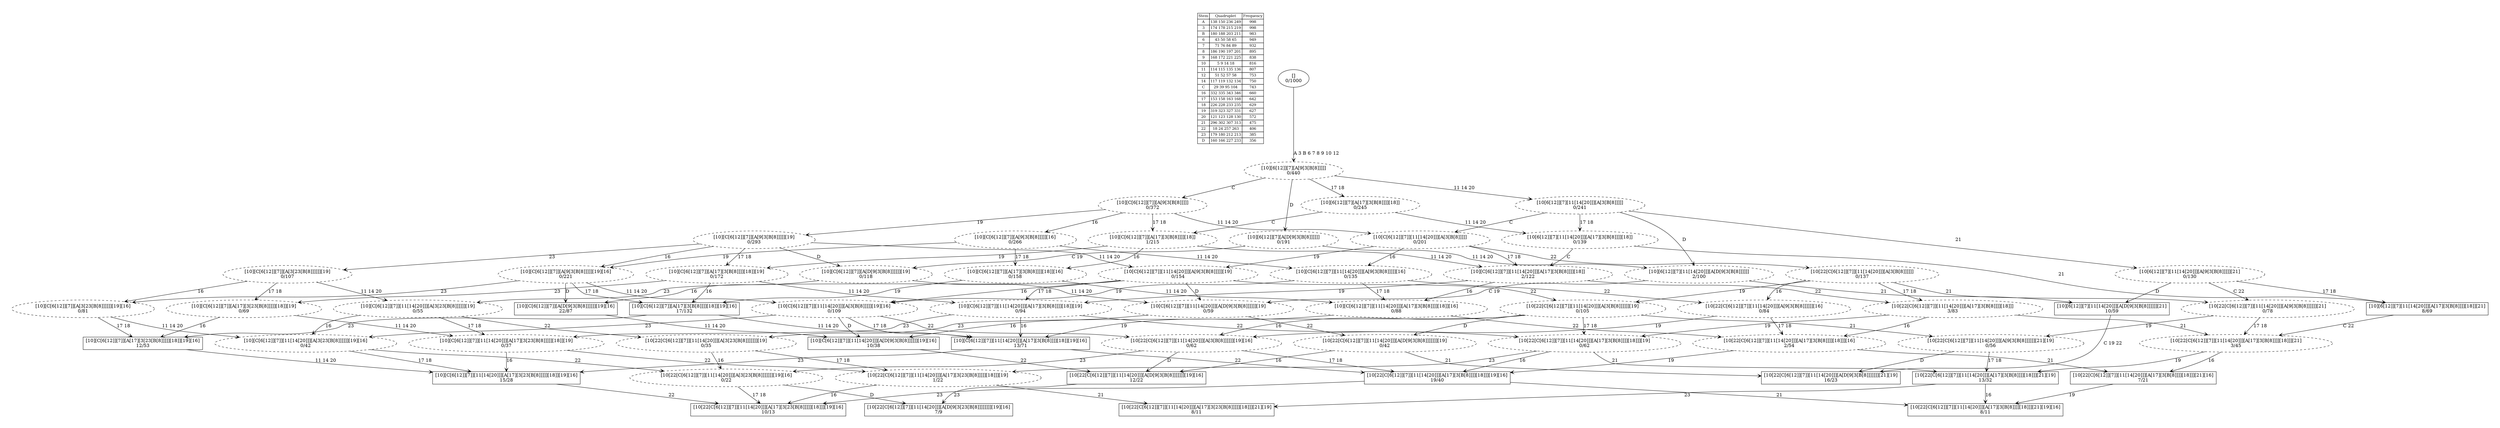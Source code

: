 digraph G {
	pad = 0.5;
	nodesep = 0.5;
"legend" [label = < <table border="0" cellborder="1" cellspacing="0"><tr><td>Stem</td><td>Quadruplet</td><td>Frequency</td></tr>
<tr><td>A</td><td>138 150 236 249</td><td>998</td></tr>
<tr><td>3</td><td>174 178 215 219</td><td>998</td></tr>
<tr><td>B</td><td>180 188 203 211</td><td>983</td></tr>
<tr><td>6</td><td>43 50 58 65</td><td>949</td></tr>
<tr><td>7</td><td>71 76 84 89</td><td>932</td></tr>
<tr><td>8</td><td>186 190 197 201</td><td>895</td></tr>
<tr><td>9</td><td>168 172 221 225</td><td>838</td></tr>
<tr><td>10</td><td>5 9 14 18</td><td>816</td></tr>
<tr><td>11</td><td>114 115 135 136</td><td>807</td></tr>
<tr><td>12</td><td>51 52 57 58</td><td>753</td></tr>
<tr><td>14</td><td>117 119 132 134</td><td>750</td></tr>
<tr><td>C</td><td>29 39 95 104</td><td>743</td></tr>
<tr><td>16</td><td>332 335 343 346</td><td>660</td></tr>
<tr><td>17</td><td>153 158 163 168</td><td>642</td></tr>
<tr><td>18</td><td>226 228 233 235</td><td>629</td></tr>
<tr><td>19</td><td>319 323 327 331</td><td>627</td></tr>
<tr><td>20</td><td>121 123 128 130</td><td>572</td></tr>
<tr><td>21</td><td>296 302 307 313</td><td>475</td></tr>
<tr><td>22</td><td>18 24 257 263</td><td>406</td></tr>
<tr><td>23</td><td>179 180 212 213</td><td>385</td></tr>
<tr><td>D</td><td>160 166 227 233</td><td>356</td></tr>
</table>>, shape = plaintext, fontsize=11];
"A 3 B 6 7 8 9 10 12 C 16 19 D " [shape = box];
"A 3 B 6 7 8 9 10 11 12 14 C 16 17 18 19 20 22 " [shape = box];
"A 3 B 6 7 8 9 10 12 C 16 17 18 19 " [shape = box];
"A 3 B 6 7 8 9 10 11 12 14 C 19 20 21 22 D " [shape = box];
"A 3 B 6 7 8 9 10 11 12 14 C 16 17 18 19 20 23 " [shape = box];
"A 3 B 6 7 8 9 10 11 12 14 C 16 17 18 19 20 " [shape = box];
"A 3 B 6 7 8 9 10 11 12 14 C 17 18 19 20 21 22 " [shape = box];
"A 3 B 6 7 8 9 10 12 C 16 17 18 19 23 " [shape = box];
"A 3 B 6 7 8 9 10 11 12 14 C 16 19 20 22 D " [shape = box];
"A 3 B 6 7 8 9 10 11 12 14 C 16 17 18 19 20 22 23 " [shape = box];
"A 3 B 6 7 8 9 10 11 12 14 C 16 19 20 D " [shape = box];
"A 3 B 6 7 8 9 10 11 12 14 20 21 D " [shape = box];
"A 3 B 6 7 8 9 10 11 12 14 C 16 17 18 19 20 21 22 " [shape = box];
"A 3 B 6 7 8 9 10 11 12 14 17 18 20 21 " [shape = box];
"A 3 B 6 7 8 9 10 11 12 14 C 17 18 19 20 21 22 23 " [shape = box];
"A 3 B 6 7 8 9 10 11 12 14 C 16 19 20 22 23 D " [shape = box];
"A 3 B 6 7 8 9 10 11 12 14 C 16 17 18 20 21 22 " [shape = box];
"A 3 B 6 7 8 9 10 12 C 16 19 " [style = dashed];
"A 3 B 6 7 8 9 10 12 C 19 D " [style = dashed];
"A 3 B 6 7 8 9 10 12 C 19 " [style = dashed];
"A 3 B 6 7 8 9 10 12 D " [style = dashed];
"A 3 B 6 7 8 9 10 12 " [style = dashed];
"A 3 B 6 7 8 9 10 12 C 16 " [style = dashed];
"A 3 B 6 7 8 9 10 11 12 14 C 19 20 22 " [style = dashed];
"A 3 B 6 7 8 9 10 11 12 14 C 17 18 19 20 22 " [style = dashed];
"A 3 B 6 7 8 9 10 11 12 14 C 16 19 20 22 " [style = dashed];
"A 3 B 6 7 8 9 10 11 12 14 C 16 19 20 " [style = dashed];
"A 3 B 6 7 8 9 10 11 12 14 20 " [style = dashed];
"A 3 B 6 7 8 9 10 11 12 14 17 18 20 " [style = dashed];
"A 3 B 6 7 8 9 10 11 12 14 C 16 17 18 20 22 " [style = dashed];
"A 3 B 6 7 8 9 10 12 C 17 18 19 " [style = dashed];
"A 3 B 6 7 8 9 10 12 17 18 " [style = dashed];
"A 3 B 6 7 8 9 10 12 C 16 17 18 " [style = dashed];
"A 3 B 6 7 8 9 10 11 12 14 C 19 20 " [style = dashed];
"A 3 B 6 7 8 9 10 11 12 14 C 19 20 21 22 " [style = dashed];
"A 3 B 6 7 8 9 10 11 12 14 C 19 20 22 D " [style = dashed];
"A 3 B 6 7 8 9 10 11 12 14 C 19 20 D " [style = dashed];
"A 3 B 6 7 8 9 10 11 12 14 20 21 " [style = dashed];
"A 3 B 6 7 8 9 10 11 12 14 C 20 21 22 " [style = dashed];
"A 3 B 6 7 8 9 10 11 12 14 C 17 18 19 20 " [style = dashed];
"A 3 B 6 7 8 9 10 11 12 14 C 17 18 19 20 23 " [style = dashed];
"A 3 B 6 7 8 9 10 11 12 14 C 16 19 20 23 " [style = dashed];
"A 3 B 6 7 8 9 10 11 12 14 C 16 17 18 20 " [style = dashed];
"A 3 B 6 7 8 9 10 11 12 14 C 17 18 20 21 22 " [style = dashed];
"A 3 B 6 7 8 9 10 12 C 17 18 19 23 " [style = dashed];
"A 3 B 6 7 8 9 10 12 C 16 19 23 " [style = dashed];
"A 3 B 6 7 8 9 10 11 12 14 20 D " [style = dashed];
"A 3 B 6 7 8 9 10 11 12 14 C 16 20 22 " [style = dashed];
"A 3 B 6 7 8 9 10 11 12 14 C 17 18 19 20 22 23 " [style = dashed];
"A 3 B 6 7 8 9 10 11 12 14 C 16 19 20 22 23 " [style = dashed];
"A 3 B 6 7 8 9 10 11 12 14 C 16 20 " [style = dashed];
"A 3 B 6 7 8 9 10 11 12 14 C 19 20 22 23 " [style = dashed];
"A 3 B 6 7 8 9 10 12 C " [style = dashed];
"A 3 B 6 7 8 9 10 11 12 14 C 20 22 " [style = dashed];
"A 3 B 6 7 8 9 10 11 12 14 C 20 " [style = dashed];
"A 3 B 6 7 8 9 10 11 12 14 C 17 18 20 22 " [style = dashed];
"A 3 B 6 7 8 9 10 12 C 17 18 " [style = dashed];
"A 3 B 6 7 8 9 10 11 12 14 C 17 18 20 " [style = dashed];
"A 3 B 6 7 8 9 10 11 12 14 C 19 20 23 " [style = dashed];
"A 3 B 6 7 8 9 10 12 C 19 23 " [style = dashed];
"A 3 B 6 7 8 9 10 12 C 16 19 D " [label = "[10][C[6[12]][7]][A[D[9[3[B[8]]]]]][19][16]\n22/87"];
"A 3 B 6 7 8 9 10 11 12 14 C 16 17 18 19 20 22 " [label = "[10[22[C[6[12]][7]][11[14[20]]][A[17][3[B[8]]]][18]]][19][16]\n19/40"];
"A 3 B 6 7 8 9 10 12 C 16 17 18 19 " [label = "[10][C[6[12]][7]][A[17][3[B[8]]]][18]][19][16]\n17/132"];
"A 3 B 6 7 8 9 10 11 12 14 C 19 20 21 22 D " [label = "[10[22[C[6[12]][7]][11[14[20]]][A[D[9[3[B[8]]]]]]][21][19]\n16/23"];
"A 3 B 6 7 8 9 10 11 12 14 C 16 17 18 19 20 23 " [label = "[10][C[6[12]][7]][11[14[20]]][A[17][3[23[B[8]]]]][18]][19][16]\n15/28"];
"A 3 B 6 7 8 9 10 11 12 14 C 16 17 18 19 20 " [label = "[10][C[6[12]][7]][11[14[20]]][A[17][3[B[8]]]][18]][19][16]\n13/71"];
"A 3 B 6 7 8 9 10 11 12 14 C 17 18 19 20 21 22 " [label = "[10[22[C[6[12]][7]][11[14[20]]][A[17][3[B[8]]]][18]]][21][19]\n13/32"];
"A 3 B 6 7 8 9 10 12 C 16 17 18 19 23 " [label = "[10][C[6[12]][7]][A[17][3[23[B[8]]]]][18]][19][16]\n12/53"];
"A 3 B 6 7 8 9 10 11 12 14 C 16 19 20 22 D " [label = "[10[22[C[6[12]][7]][11[14[20]]][A[D[9[3[B[8]]]]]]][19][16]\n12/22"];
"A 3 B 6 7 8 9 10 11 12 14 C 16 17 18 19 20 22 23 " [label = "[10[22[C[6[12]][7]][11[14[20]]][A[17][3[23[B[8]]]]][18]]][19][16]\n10/13"];
"A 3 B 6 7 8 9 10 11 12 14 C 16 19 20 D " [label = "[10][C[6[12]][7]][11[14[20]]][A[D[9[3[B[8]]]]]][19][16]\n10/38"];
"A 3 B 6 7 8 9 10 11 12 14 20 21 D " [label = "[10][6[12]][7][11[14[20]]][A[D[9[3[B[8]]]]]][21]\n10/59"];
"A 3 B 6 7 8 9 10 11 12 14 C 16 17 18 19 20 21 22 " [label = "[10[22[C[6[12]][7]][11[14[20]]][A[17][3[B[8]]]][18]]][21][19][16]\n8/11"];
"A 3 B 6 7 8 9 10 11 12 14 17 18 20 21 " [label = "[10][6[12]][7][11[14[20]]][A[17][3[B[8]]]][18]][21]\n8/69"];
"A 3 B 6 7 8 9 10 11 12 14 C 17 18 19 20 21 22 23 " [label = "[10[22[C[6[12]][7]][11[14[20]]][A[17][3[23[B[8]]]]][18]]][21][19]\n8/11"];
"A 3 B 6 7 8 9 10 11 12 14 C 16 19 20 22 23 D " [label = "[10[22[C[6[12]][7]][11[14[20]]][A[D[9[3[23[B[8]]]]]]]][19][16]\n7/9"];
"A 3 B 6 7 8 9 10 11 12 14 C 16 17 18 20 21 22 " [label = "[10[22[C[6[12]][7]][11[14[20]]][A[17][3[B[8]]]][18]]][21][16]\n7/21"];
"A 3 B 6 7 8 9 10 12 C 16 19 " [label = "[10][C[6[12]][7]][A[9[3[B[8]]]]][19][16]\n0/221"];
"A 3 B 6 7 8 9 10 12 C 19 D " [label = "[10][C[6[12]][7]][A[D[9[3[B[8]]]]]][19]\n0/118"];
"A 3 B 6 7 8 9 10 12 C 19 " [label = "[10][C[6[12]][7]][A[9[3[B[8]]]]][19]\n0/293"];
"A 3 B 6 7 8 9 10 12 D " [label = "[10][6[12]][7][A[D[9[3[B[8]]]]]]\n0/191"];
"A 3 B 6 7 8 9 10 12 " [label = "[10][6[12]][7][A[9[3[B[8]]]]]\n0/440"];
"A 3 B 6 7 8 9 10 12 C 16 " [label = "[10][C[6[12]][7]][A[9[3[B[8]]]]][16]\n0/266"];
"A 3 B 6 7 8 9 10 11 12 14 C 19 20 22 " [label = "[10[22[C[6[12]][7]][11[14[20]]][A[3[B[8]]]]]][19]\n0/105"];
"A 3 B 6 7 8 9 10 11 12 14 C 17 18 19 20 22 " [label = "[10[22[C[6[12]][7]][11[14[20]]][A[17][3[B[8]]]][18]]][19]\n0/62"];
"A 3 B 6 7 8 9 10 11 12 14 C 16 19 20 22 " [label = "[10[22[C[6[12]][7]][11[14[20]]][A[3[B[8]]]]]][19][16]\n0/62"];
"A 3 B 6 7 8 9 10 11 12 14 C 16 19 20 " [label = "[10[C[6[12]][7]][11[14[20]]][A[3[B[8]]]]][19][16]\n0/109"];
"A 3 B 6 7 8 9 10 11 12 14 20 " [label = "[10[6[12]][7][11[14[20]]][A[3[B[8]]]]]\n0/241"];
"A 3 B 6 7 8 9 10 11 12 14 17 18 20 " [label = "[10[6[12]][7][11[14[20]]][A[17][3[B[8]]]][18]]\n0/139"];
"A 3 B 6 7 8 9 10 11 12 14 C 16 17 18 20 22 " [label = "[10[22[C[6[12]][7]][11[14[20]]][A[17][3[B[8]]]][18]]][16]\n2/54"];
"A 3 B 6 7 8 9 10 12 C 17 18 19 " [label = "[10][C[6[12]][7]][A[17][3[B[8]]]][18]][19]\n0/172"];
"A 3 B 6 7 8 9 10 12 17 18 " [label = "[10][6[12]][7][A[17][3[B[8]]]][18]]\n0/245"];
"A 3 B 6 7 8 9 10 12 C 16 17 18 " [label = "[10][C[6[12]][7]][A[17][3[B[8]]]][18]][16]\n0/158"];
"A 3 B 6 7 8 9 10 11 12 14 C 19 20 " [label = "[10[C[6[12]][7]][11[14[20]]][A[9[3[B[8]]]]][19]\n0/154"];
"A 3 B 6 7 8 9 10 11 12 14 C 19 20 21 22 " [label = "[10[22[C[6[12]][7]][11[14[20]]][A[9[3[B[8]]]]]][21][19]\n0/56"];
"A 3 B 6 7 8 9 10 11 12 14 C 19 20 22 D " [label = "[10[22[C[6[12]][7]][11[14[20]]][A[D[9[3[B[8]]]]]]][19]\n0/42"];
"A 3 B 6 7 8 9 10 11 12 14 C 19 20 D " [label = "[10[C[6[12]][7]][11[14[20]]][A[D[9[3[B[8]]]]]][19]\n0/59"];
"A 3 B 6 7 8 9 10 11 12 14 20 21 " [label = "[10[6[12]][7][11[14[20]]][A[9[3[B[8]]]]][21]\n0/130"];
"A 3 B 6 7 8 9 10 11 12 14 C 20 21 22 " [label = "[10[22[C[6[12]][7]][11[14[20]]][A[9[3[B[8]]]]]][21]\n0/78"];
"A 3 B 6 7 8 9 10 11 12 14 C 17 18 19 20 " [label = "[10][C[6[12]][7]][11[14[20]]][A[17][3[B[8]]]][18]][19]\n0/94"];
"A 3 B 6 7 8 9 10 11 12 14 C 17 18 19 20 23 " [label = "[10][C[6[12]][7]][11[14[20]]][A[17][3[23[B[8]]]]][18]][19]\n0/37"];
"A 3 B 6 7 8 9 10 11 12 14 C 16 19 20 23 " [label = "[10][C[6[12]][7]][11[14[20]]][A[3[23[B[8]]]]]][19][16]\n0/42"];
"A 3 B 6 7 8 9 10 11 12 14 C 16 17 18 20 " [label = "[10][C[6[12]][7]][11[14[20]]][A[17][3[B[8]]]][18]][16]\n0/88"];
"A 3 B 6 7 8 9 10 11 12 14 C 17 18 20 21 22 " [label = "[10[22[C[6[12]][7]][11[14[20]]][A[17][3[B[8]]]][18]]][21]\n3/45"];
"A 3 B 6 7 8 9 10 12 C 17 18 19 23 " [label = "[10][C[6[12]][7]][A[17][3[23[B[8]]]]][18]][19]\n0/69"];
"A 3 B 6 7 8 9 10 12 C 16 19 23 " [label = "[10][C[6[12]][7]][A[3[23[B[8]]]]]][19][16]\n0/81"];
"A 3 B 6 7 8 9 10 11 12 14 20 D " [label = "[10][6[12]][7][11[14[20]]][A[D[9[3[B[8]]]]]]\n2/100"];
"A 3 B 6 7 8 9 10 11 12 14 C 16 20 22 " [label = "[10[22[C[6[12]][7]][11[14[20]]][A[9[3[B[8]]]]]][16]\n0/84"];
"A 3 B 6 7 8 9 10 11 12 14 C 17 18 19 20 22 23 " [label = "[10[22[C[6[12]][7]][11[14[20]]][A[17][3[23[B[8]]]]][18]]][19]\n1/22"];
"A 3 B 6 7 8 9 10 11 12 14 C 16 19 20 22 23 " [label = "[10[22[C[6[12]][7]][11[14[20]]][A[3[23[B[8]]]]]]][19][16]\n0/22"];
"A 3 B 6 7 8 9 10 11 12 14 C 16 20 " [label = "[10][C[6[12]][7]][11[14[20]]][A[9[3[B[8]]]]][16]\n0/135"];
"A 3 B 6 7 8 9 10 11 12 14 C 19 20 22 23 " [label = "[10[22[C[6[12]][7]][11[14[20]]][A[3[23[B[8]]]]]]][19]\n0/35"];
"A 3 B 6 7 8 9 10 12 C " [label = "[10][C[6[12]][7]][A[9[3[B[8]]]]]\n0/372"];
"A 3 B 6 7 8 9 10 11 12 14 C 20 22 " [label = "[10[22[C[6[12]][7]][11[14[20]]][A[3[B[8]]]]]]\n0/137"];
"A 3 B 6 7 8 9 10 11 12 14 C 20 " [label = "[10[C[6[12]][7]][11[14[20]]][A[3[B[8]]]]]\n0/201"];
"A 3 B 6 7 8 9 10 11 12 14 C 17 18 20 22 " [label = "[10[22[C[6[12]][7]][11[14[20]]][A[17][3[B[8]]]][18]]]\n3/83"];
"A 3 B 6 7 8 9 10 12 C 17 18 " [label = "[10][C[6[12]][7]][A[17][3[B[8]]]][18]]\n1/215"];
"A 3 B 6 7 8 9 10 11 12 14 C 17 18 20 " [label = "[10][C[6[12]][7]][11[14[20]]][A[17][3[B[8]]]][18]]\n2/122"];
"A 3 B 6 7 8 9 10 11 12 14 C 19 20 23 " [label = "[10][C[6[12]][7]][11[14[20]]][A[3[23[B[8]]]]]][19]\n0/55"];
"A 3 B 6 7 8 9 10 12 C 19 23 " [label = "[10][C[6[12]][7]][A[3[23[B[8]]]]]][19]\n0/107"];
"" [label = "[]\n0/1000"];
"A 3 B 6 7 8 9 10 12 C 16 19 D " -> "A 3 B 6 7 8 9 10 11 12 14 C 16 19 20 D " [label = "11 14 20 ", arrowhead = vee];
"A 3 B 6 7 8 9 10 11 12 14 C 16 17 18 19 20 22 " -> "A 3 B 6 7 8 9 10 11 12 14 C 16 17 18 19 20 22 23 " [label = "23 ", arrowhead = vee];
"A 3 B 6 7 8 9 10 11 12 14 C 16 17 18 19 20 22 " -> "A 3 B 6 7 8 9 10 11 12 14 C 16 17 18 19 20 21 22 " [label = "21 ", arrowhead = vee];
"A 3 B 6 7 8 9 10 12 C 16 17 18 19 " -> "A 3 B 6 7 8 9 10 11 12 14 C 16 17 18 19 20 " [label = "11 14 20 ", arrowhead = vee];
"A 3 B 6 7 8 9 10 12 C 16 17 18 19 " -> "A 3 B 6 7 8 9 10 12 C 16 17 18 19 23 " [label = "23 ", arrowhead = vee];
"A 3 B 6 7 8 9 10 11 12 14 C 16 17 18 19 20 23 " -> "A 3 B 6 7 8 9 10 11 12 14 C 16 17 18 19 20 22 23 " [label = "22 ", arrowhead = vee];
"A 3 B 6 7 8 9 10 11 12 14 C 16 17 18 19 20 " -> "A 3 B 6 7 8 9 10 11 12 14 C 16 17 18 19 20 22 " [label = "22 ", arrowhead = vee];
"A 3 B 6 7 8 9 10 11 12 14 C 16 17 18 19 20 " -> "A 3 B 6 7 8 9 10 11 12 14 C 16 17 18 19 20 23 " [label = "23 ", arrowhead = vee];
"A 3 B 6 7 8 9 10 11 12 14 C 17 18 19 20 21 22 " -> "A 3 B 6 7 8 9 10 11 12 14 C 16 17 18 19 20 21 22 " [label = "16 ", arrowhead = vee];
"A 3 B 6 7 8 9 10 11 12 14 C 17 18 19 20 21 22 " -> "A 3 B 6 7 8 9 10 11 12 14 C 17 18 19 20 21 22 23 " [label = "23 ", arrowhead = vee];
"A 3 B 6 7 8 9 10 12 C 16 17 18 19 23 " -> "A 3 B 6 7 8 9 10 11 12 14 C 16 17 18 19 20 23 " [label = "11 14 20 ", arrowhead = vee];
"A 3 B 6 7 8 9 10 11 12 14 C 16 19 20 22 D " -> "A 3 B 6 7 8 9 10 11 12 14 C 16 19 20 22 23 D " [label = "23 ", arrowhead = vee];
"A 3 B 6 7 8 9 10 11 12 14 C 16 19 20 D " -> "A 3 B 6 7 8 9 10 11 12 14 C 16 19 20 22 D " [label = "22 ", arrowhead = vee];
"A 3 B 6 7 8 9 10 11 12 14 20 21 D " -> "A 3 B 6 7 8 9 10 11 12 14 C 19 20 21 22 D " [label = "C 19 22 ", arrowhead = vee];
"A 3 B 6 7 8 9 10 11 12 14 17 18 20 21 " -> "A 3 B 6 7 8 9 10 11 12 14 C 17 18 20 21 22 " [label = "C 22 ", arrowhead = vee];
"A 3 B 6 7 8 9 10 11 12 14 C 16 17 18 20 21 22 " -> "A 3 B 6 7 8 9 10 11 12 14 C 16 17 18 19 20 21 22 " [label = "19 ", arrowhead = vee];
"A 3 B 6 7 8 9 10 12 C 16 19 " -> "A 3 B 6 7 8 9 10 12 C 16 19 D " [label = "D ", arrowhead = vee];
"A 3 B 6 7 8 9 10 12 C 16 19 " -> "A 3 B 6 7 8 9 10 11 12 14 C 16 19 20 " [label = "11 14 20 ", arrowhead = vee];
"A 3 B 6 7 8 9 10 12 C 16 19 " -> "A 3 B 6 7 8 9 10 12 C 16 19 23 " [label = "23 ", arrowhead = vee];
"A 3 B 6 7 8 9 10 12 C 16 19 " -> "A 3 B 6 7 8 9 10 12 C 16 17 18 19 " [label = "17 18 ", arrowhead = vee];
"A 3 B 6 7 8 9 10 12 C 19 D " -> "A 3 B 6 7 8 9 10 12 C 16 19 D " [label = "16 ", arrowhead = vee];
"A 3 B 6 7 8 9 10 12 C 19 D " -> "A 3 B 6 7 8 9 10 11 12 14 C 19 20 D " [label = "11 14 20 ", arrowhead = vee];
"A 3 B 6 7 8 9 10 12 C 19 " -> "A 3 B 6 7 8 9 10 12 C 16 19 " [label = "16 ", arrowhead = vee];
"A 3 B 6 7 8 9 10 12 C 19 " -> "A 3 B 6 7 8 9 10 12 C 19 D " [label = "D ", arrowhead = vee];
"A 3 B 6 7 8 9 10 12 C 19 " -> "A 3 B 6 7 8 9 10 12 C 17 18 19 " [label = "17 18 ", arrowhead = vee];
"A 3 B 6 7 8 9 10 12 C 19 " -> "A 3 B 6 7 8 9 10 11 12 14 C 19 20 " [label = "11 14 20 ", arrowhead = vee];
"A 3 B 6 7 8 9 10 12 C 19 " -> "A 3 B 6 7 8 9 10 12 C 19 23 " [label = "23 ", arrowhead = vee];
"A 3 B 6 7 8 9 10 12 D " -> "A 3 B 6 7 8 9 10 12 C 19 D " [label = "C 19 ", arrowhead = vee];
"A 3 B 6 7 8 9 10 12 D " -> "A 3 B 6 7 8 9 10 11 12 14 20 D " [label = "11 14 20 ", arrowhead = vee];
"A 3 B 6 7 8 9 10 12 " -> "A 3 B 6 7 8 9 10 12 D " [label = "D ", arrowhead = vee];
"A 3 B 6 7 8 9 10 12 " -> "A 3 B 6 7 8 9 10 11 12 14 20 " [label = "11 14 20 ", arrowhead = vee];
"A 3 B 6 7 8 9 10 12 " -> "A 3 B 6 7 8 9 10 12 17 18 " [label = "17 18 ", arrowhead = vee];
"A 3 B 6 7 8 9 10 12 " -> "A 3 B 6 7 8 9 10 12 C " [label = "C ", arrowhead = vee];
"A 3 B 6 7 8 9 10 12 C 16 " -> "A 3 B 6 7 8 9 10 12 C 16 19 " [label = "19 ", arrowhead = vee];
"A 3 B 6 7 8 9 10 12 C 16 " -> "A 3 B 6 7 8 9 10 12 C 16 17 18 " [label = "17 18 ", arrowhead = vee];
"A 3 B 6 7 8 9 10 12 C 16 " -> "A 3 B 6 7 8 9 10 11 12 14 C 16 20 " [label = "11 14 20 ", arrowhead = vee];
"A 3 B 6 7 8 9 10 11 12 14 C 19 20 22 " -> "A 3 B 6 7 8 9 10 11 12 14 C 17 18 19 20 22 " [label = "17 18 ", arrowhead = vee];
"A 3 B 6 7 8 9 10 11 12 14 C 19 20 22 " -> "A 3 B 6 7 8 9 10 11 12 14 C 16 19 20 22 " [label = "16 ", arrowhead = vee];
"A 3 B 6 7 8 9 10 11 12 14 C 19 20 22 " -> "A 3 B 6 7 8 9 10 11 12 14 C 19 20 21 22 " [label = "21 ", arrowhead = vee];
"A 3 B 6 7 8 9 10 11 12 14 C 19 20 22 " -> "A 3 B 6 7 8 9 10 11 12 14 C 19 20 22 D " [label = "D ", arrowhead = vee];
"A 3 B 6 7 8 9 10 11 12 14 C 19 20 22 " -> "A 3 B 6 7 8 9 10 11 12 14 C 19 20 22 23 " [label = "23 ", arrowhead = vee];
"A 3 B 6 7 8 9 10 11 12 14 C 17 18 19 20 22 " -> "A 3 B 6 7 8 9 10 11 12 14 C 16 17 18 19 20 22 " [label = "16 ", arrowhead = vee];
"A 3 B 6 7 8 9 10 11 12 14 C 17 18 19 20 22 " -> "A 3 B 6 7 8 9 10 11 12 14 C 17 18 19 20 21 22 " [label = "21 ", arrowhead = vee];
"A 3 B 6 7 8 9 10 11 12 14 C 17 18 19 20 22 " -> "A 3 B 6 7 8 9 10 11 12 14 C 17 18 19 20 22 23 " [label = "23 ", arrowhead = vee];
"A 3 B 6 7 8 9 10 11 12 14 C 16 19 20 22 " -> "A 3 B 6 7 8 9 10 11 12 14 C 16 17 18 19 20 22 " [label = "17 18 ", arrowhead = vee];
"A 3 B 6 7 8 9 10 11 12 14 C 16 19 20 22 " -> "A 3 B 6 7 8 9 10 11 12 14 C 16 19 20 22 D " [label = "D ", arrowhead = vee];
"A 3 B 6 7 8 9 10 11 12 14 C 16 19 20 22 " -> "A 3 B 6 7 8 9 10 11 12 14 C 16 19 20 22 23 " [label = "23 ", arrowhead = vee];
"A 3 B 6 7 8 9 10 11 12 14 C 16 19 20 " -> "A 3 B 6 7 8 9 10 11 12 14 C 16 19 20 D " [label = "D ", arrowhead = vee];
"A 3 B 6 7 8 9 10 11 12 14 C 16 19 20 " -> "A 3 B 6 7 8 9 10 11 12 14 C 16 19 20 22 " [label = "22 ", arrowhead = vee];
"A 3 B 6 7 8 9 10 11 12 14 C 16 19 20 " -> "A 3 B 6 7 8 9 10 11 12 14 C 16 19 20 23 " [label = "23 ", arrowhead = vee];
"A 3 B 6 7 8 9 10 11 12 14 C 16 19 20 " -> "A 3 B 6 7 8 9 10 11 12 14 C 16 17 18 19 20 " [label = "17 18 ", arrowhead = vee];
"A 3 B 6 7 8 9 10 11 12 14 20 " -> "A 3 B 6 7 8 9 10 11 12 14 17 18 20 " [label = "17 18 ", arrowhead = vee];
"A 3 B 6 7 8 9 10 11 12 14 20 " -> "A 3 B 6 7 8 9 10 11 12 14 20 21 " [label = "21 ", arrowhead = vee];
"A 3 B 6 7 8 9 10 11 12 14 20 " -> "A 3 B 6 7 8 9 10 11 12 14 20 D " [label = "D ", arrowhead = vee];
"A 3 B 6 7 8 9 10 11 12 14 20 " -> "A 3 B 6 7 8 9 10 11 12 14 C 20 " [label = "C ", arrowhead = vee];
"A 3 B 6 7 8 9 10 11 12 14 17 18 20 " -> "A 3 B 6 7 8 9 10 11 12 14 17 18 20 21 " [label = "21 ", arrowhead = vee];
"A 3 B 6 7 8 9 10 11 12 14 17 18 20 " -> "A 3 B 6 7 8 9 10 11 12 14 C 17 18 20 " [label = "C ", arrowhead = vee];
"A 3 B 6 7 8 9 10 11 12 14 C 16 17 18 20 22 " -> "A 3 B 6 7 8 9 10 11 12 14 C 16 17 18 19 20 22 " [label = "19 ", arrowhead = vee];
"A 3 B 6 7 8 9 10 11 12 14 C 16 17 18 20 22 " -> "A 3 B 6 7 8 9 10 11 12 14 C 16 17 18 20 21 22 " [label = "21 ", arrowhead = vee];
"A 3 B 6 7 8 9 10 12 C 17 18 19 " -> "A 3 B 6 7 8 9 10 12 C 16 17 18 19 " [label = "16 ", arrowhead = vee];
"A 3 B 6 7 8 9 10 12 C 17 18 19 " -> "A 3 B 6 7 8 9 10 11 12 14 C 17 18 19 20 " [label = "11 14 20 ", arrowhead = vee];
"A 3 B 6 7 8 9 10 12 C 17 18 19 " -> "A 3 B 6 7 8 9 10 12 C 17 18 19 23 " [label = "23 ", arrowhead = vee];
"A 3 B 6 7 8 9 10 12 17 18 " -> "A 3 B 6 7 8 9 10 11 12 14 17 18 20 " [label = "11 14 20 ", arrowhead = vee];
"A 3 B 6 7 8 9 10 12 17 18 " -> "A 3 B 6 7 8 9 10 12 C 17 18 " [label = "C ", arrowhead = vee];
"A 3 B 6 7 8 9 10 12 C 16 17 18 " -> "A 3 B 6 7 8 9 10 12 C 16 17 18 19 " [label = "19 ", arrowhead = vee];
"A 3 B 6 7 8 9 10 12 C 16 17 18 " -> "A 3 B 6 7 8 9 10 11 12 14 C 16 17 18 20 " [label = "11 14 20 ", arrowhead = vee];
"A 3 B 6 7 8 9 10 11 12 14 C 19 20 " -> "A 3 B 6 7 8 9 10 11 12 14 C 19 20 22 " [label = "22 ", arrowhead = vee];
"A 3 B 6 7 8 9 10 11 12 14 C 19 20 " -> "A 3 B 6 7 8 9 10 11 12 14 C 16 19 20 " [label = "16 ", arrowhead = vee];
"A 3 B 6 7 8 9 10 11 12 14 C 19 20 " -> "A 3 B 6 7 8 9 10 11 12 14 C 19 20 D " [label = "D ", arrowhead = vee];
"A 3 B 6 7 8 9 10 11 12 14 C 19 20 " -> "A 3 B 6 7 8 9 10 11 12 14 C 17 18 19 20 " [label = "17 18 ", arrowhead = vee];
"A 3 B 6 7 8 9 10 11 12 14 C 19 20 " -> "A 3 B 6 7 8 9 10 11 12 14 C 19 20 23 " [label = "23 ", arrowhead = vee];
"A 3 B 6 7 8 9 10 11 12 14 C 19 20 21 22 " -> "A 3 B 6 7 8 9 10 11 12 14 C 19 20 21 22 D " [label = "D ", arrowhead = vee];
"A 3 B 6 7 8 9 10 11 12 14 C 19 20 21 22 " -> "A 3 B 6 7 8 9 10 11 12 14 C 17 18 19 20 21 22 " [label = "17 18 ", arrowhead = vee];
"A 3 B 6 7 8 9 10 11 12 14 C 19 20 22 D " -> "A 3 B 6 7 8 9 10 11 12 14 C 19 20 21 22 D " [label = "21 ", arrowhead = vee];
"A 3 B 6 7 8 9 10 11 12 14 C 19 20 22 D " -> "A 3 B 6 7 8 9 10 11 12 14 C 16 19 20 22 D " [label = "16 ", arrowhead = vee];
"A 3 B 6 7 8 9 10 11 12 14 C 19 20 D " -> "A 3 B 6 7 8 9 10 11 12 14 C 16 19 20 D " [label = "16 ", arrowhead = vee];
"A 3 B 6 7 8 9 10 11 12 14 C 19 20 D " -> "A 3 B 6 7 8 9 10 11 12 14 C 19 20 22 D " [label = "22 ", arrowhead = vee];
"A 3 B 6 7 8 9 10 11 12 14 20 21 " -> "A 3 B 6 7 8 9 10 11 12 14 17 18 20 21 " [label = "17 18 ", arrowhead = vee];
"A 3 B 6 7 8 9 10 11 12 14 20 21 " -> "A 3 B 6 7 8 9 10 11 12 14 C 20 21 22 " [label = "C 22 ", arrowhead = vee];
"A 3 B 6 7 8 9 10 11 12 14 20 21 " -> "A 3 B 6 7 8 9 10 11 12 14 20 21 D " [label = "D ", arrowhead = vee];
"A 3 B 6 7 8 9 10 11 12 14 C 20 21 22 " -> "A 3 B 6 7 8 9 10 11 12 14 C 19 20 21 22 " [label = "19 ", arrowhead = vee];
"A 3 B 6 7 8 9 10 11 12 14 C 20 21 22 " -> "A 3 B 6 7 8 9 10 11 12 14 C 17 18 20 21 22 " [label = "17 18 ", arrowhead = vee];
"A 3 B 6 7 8 9 10 11 12 14 C 17 18 19 20 " -> "A 3 B 6 7 8 9 10 11 12 14 C 17 18 19 20 22 " [label = "22 ", arrowhead = vee];
"A 3 B 6 7 8 9 10 11 12 14 C 17 18 19 20 " -> "A 3 B 6 7 8 9 10 11 12 14 C 17 18 19 20 23 " [label = "23 ", arrowhead = vee];
"A 3 B 6 7 8 9 10 11 12 14 C 17 18 19 20 " -> "A 3 B 6 7 8 9 10 11 12 14 C 16 17 18 19 20 " [label = "16 ", arrowhead = vee];
"A 3 B 6 7 8 9 10 11 12 14 C 17 18 19 20 23 " -> "A 3 B 6 7 8 9 10 11 12 14 C 16 17 18 19 20 23 " [label = "16 ", arrowhead = vee];
"A 3 B 6 7 8 9 10 11 12 14 C 17 18 19 20 23 " -> "A 3 B 6 7 8 9 10 11 12 14 C 17 18 19 20 22 23 " [label = "22 ", arrowhead = vee];
"A 3 B 6 7 8 9 10 11 12 14 C 16 19 20 23 " -> "A 3 B 6 7 8 9 10 11 12 14 C 16 17 18 19 20 23 " [label = "17 18 ", arrowhead = vee];
"A 3 B 6 7 8 9 10 11 12 14 C 16 19 20 23 " -> "A 3 B 6 7 8 9 10 11 12 14 C 16 19 20 22 23 " [label = "22 ", arrowhead = vee];
"A 3 B 6 7 8 9 10 11 12 14 C 16 17 18 20 " -> "A 3 B 6 7 8 9 10 11 12 14 C 16 17 18 20 22 " [label = "22 ", arrowhead = vee];
"A 3 B 6 7 8 9 10 11 12 14 C 16 17 18 20 " -> "A 3 B 6 7 8 9 10 11 12 14 C 16 17 18 19 20 " [label = "19 ", arrowhead = vee];
"A 3 B 6 7 8 9 10 11 12 14 C 17 18 20 21 22 " -> "A 3 B 6 7 8 9 10 11 12 14 C 17 18 19 20 21 22 " [label = "19 ", arrowhead = vee];
"A 3 B 6 7 8 9 10 11 12 14 C 17 18 20 21 22 " -> "A 3 B 6 7 8 9 10 11 12 14 C 16 17 18 20 21 22 " [label = "16 ", arrowhead = vee];
"A 3 B 6 7 8 9 10 12 C 17 18 19 23 " -> "A 3 B 6 7 8 9 10 12 C 16 17 18 19 23 " [label = "16 ", arrowhead = vee];
"A 3 B 6 7 8 9 10 12 C 17 18 19 23 " -> "A 3 B 6 7 8 9 10 11 12 14 C 17 18 19 20 23 " [label = "11 14 20 ", arrowhead = vee];
"A 3 B 6 7 8 9 10 12 C 16 19 23 " -> "A 3 B 6 7 8 9 10 12 C 16 17 18 19 23 " [label = "17 18 ", arrowhead = vee];
"A 3 B 6 7 8 9 10 12 C 16 19 23 " -> "A 3 B 6 7 8 9 10 11 12 14 C 16 19 20 23 " [label = "11 14 20 ", arrowhead = vee];
"A 3 B 6 7 8 9 10 11 12 14 20 D " -> "A 3 B 6 7 8 9 10 11 12 14 20 21 D " [label = "21 ", arrowhead = vee];
"A 3 B 6 7 8 9 10 11 12 14 20 D " -> "A 3 B 6 7 8 9 10 11 12 14 C 19 20 D " [label = "C 19 ", arrowhead = vee];
"A 3 B 6 7 8 9 10 11 12 14 C 16 20 22 " -> "A 3 B 6 7 8 9 10 11 12 14 C 16 19 20 22 " [label = "19 ", arrowhead = vee];
"A 3 B 6 7 8 9 10 11 12 14 C 16 20 22 " -> "A 3 B 6 7 8 9 10 11 12 14 C 16 17 18 20 22 " [label = "17 18 ", arrowhead = vee];
"A 3 B 6 7 8 9 10 11 12 14 C 17 18 19 20 22 23 " -> "A 3 B 6 7 8 9 10 11 12 14 C 16 17 18 19 20 22 23 " [label = "16 ", arrowhead = vee];
"A 3 B 6 7 8 9 10 11 12 14 C 17 18 19 20 22 23 " -> "A 3 B 6 7 8 9 10 11 12 14 C 17 18 19 20 21 22 23 " [label = "21 ", arrowhead = vee];
"A 3 B 6 7 8 9 10 11 12 14 C 16 19 20 22 23 " -> "A 3 B 6 7 8 9 10 11 12 14 C 16 17 18 19 20 22 23 " [label = "17 18 ", arrowhead = vee];
"A 3 B 6 7 8 9 10 11 12 14 C 16 19 20 22 23 " -> "A 3 B 6 7 8 9 10 11 12 14 C 16 19 20 22 23 D " [label = "D ", arrowhead = vee];
"A 3 B 6 7 8 9 10 11 12 14 C 16 20 " -> "A 3 B 6 7 8 9 10 11 12 14 C 16 19 20 " [label = "19 ", arrowhead = vee];
"A 3 B 6 7 8 9 10 11 12 14 C 16 20 " -> "A 3 B 6 7 8 9 10 11 12 14 C 16 17 18 20 " [label = "17 18 ", arrowhead = vee];
"A 3 B 6 7 8 9 10 11 12 14 C 16 20 " -> "A 3 B 6 7 8 9 10 11 12 14 C 16 20 22 " [label = "22 ", arrowhead = vee];
"A 3 B 6 7 8 9 10 11 12 14 C 19 20 22 23 " -> "A 3 B 6 7 8 9 10 11 12 14 C 17 18 19 20 22 23 " [label = "17 18 ", arrowhead = vee];
"A 3 B 6 7 8 9 10 11 12 14 C 19 20 22 23 " -> "A 3 B 6 7 8 9 10 11 12 14 C 16 19 20 22 23 " [label = "16 ", arrowhead = vee];
"A 3 B 6 7 8 9 10 12 C " -> "A 3 B 6 7 8 9 10 11 12 14 C 20 " [label = "11 14 20 ", arrowhead = vee];
"A 3 B 6 7 8 9 10 12 C " -> "A 3 B 6 7 8 9 10 12 C 17 18 " [label = "17 18 ", arrowhead = vee];
"A 3 B 6 7 8 9 10 12 C " -> "A 3 B 6 7 8 9 10 12 C 19 " [label = "19 ", arrowhead = vee];
"A 3 B 6 7 8 9 10 12 C " -> "A 3 B 6 7 8 9 10 12 C 16 " [label = "16 ", arrowhead = vee];
"A 3 B 6 7 8 9 10 11 12 14 C 20 22 " -> "A 3 B 6 7 8 9 10 11 12 14 C 19 20 22 " [label = "19 ", arrowhead = vee];
"A 3 B 6 7 8 9 10 11 12 14 C 20 22 " -> "A 3 B 6 7 8 9 10 11 12 14 C 17 18 20 22 " [label = "17 18 ", arrowhead = vee];
"A 3 B 6 7 8 9 10 11 12 14 C 20 22 " -> "A 3 B 6 7 8 9 10 11 12 14 C 20 21 22 " [label = "21 ", arrowhead = vee];
"A 3 B 6 7 8 9 10 11 12 14 C 20 22 " -> "A 3 B 6 7 8 9 10 11 12 14 C 16 20 22 " [label = "16 ", arrowhead = vee];
"A 3 B 6 7 8 9 10 11 12 14 C 20 " -> "A 3 B 6 7 8 9 10 11 12 14 C 20 22 " [label = "22 ", arrowhead = vee];
"A 3 B 6 7 8 9 10 11 12 14 C 20 " -> "A 3 B 6 7 8 9 10 11 12 14 C 17 18 20 " [label = "17 18 ", arrowhead = vee];
"A 3 B 6 7 8 9 10 11 12 14 C 20 " -> "A 3 B 6 7 8 9 10 11 12 14 C 19 20 " [label = "19 ", arrowhead = vee];
"A 3 B 6 7 8 9 10 11 12 14 C 20 " -> "A 3 B 6 7 8 9 10 11 12 14 C 16 20 " [label = "16 ", arrowhead = vee];
"A 3 B 6 7 8 9 10 11 12 14 C 17 18 20 22 " -> "A 3 B 6 7 8 9 10 11 12 14 C 17 18 19 20 22 " [label = "19 ", arrowhead = vee];
"A 3 B 6 7 8 9 10 11 12 14 C 17 18 20 22 " -> "A 3 B 6 7 8 9 10 11 12 14 C 16 17 18 20 22 " [label = "16 ", arrowhead = vee];
"A 3 B 6 7 8 9 10 11 12 14 C 17 18 20 22 " -> "A 3 B 6 7 8 9 10 11 12 14 C 17 18 20 21 22 " [label = "21 ", arrowhead = vee];
"A 3 B 6 7 8 9 10 12 C 17 18 " -> "A 3 B 6 7 8 9 10 12 C 16 17 18 " [label = "16 ", arrowhead = vee];
"A 3 B 6 7 8 9 10 12 C 17 18 " -> "A 3 B 6 7 8 9 10 11 12 14 C 17 18 20 " [label = "11 14 20 ", arrowhead = vee];
"A 3 B 6 7 8 9 10 12 C 17 18 " -> "A 3 B 6 7 8 9 10 12 C 17 18 19 " [label = "19 ", arrowhead = vee];
"A 3 B 6 7 8 9 10 11 12 14 C 17 18 20 " -> "A 3 B 6 7 8 9 10 11 12 14 C 16 17 18 20 " [label = "16 ", arrowhead = vee];
"A 3 B 6 7 8 9 10 11 12 14 C 17 18 20 " -> "A 3 B 6 7 8 9 10 11 12 14 C 17 18 20 22 " [label = "22 ", arrowhead = vee];
"A 3 B 6 7 8 9 10 11 12 14 C 17 18 20 " -> "A 3 B 6 7 8 9 10 11 12 14 C 17 18 19 20 " [label = "19 ", arrowhead = vee];
"A 3 B 6 7 8 9 10 11 12 14 C 19 20 23 " -> "A 3 B 6 7 8 9 10 11 12 14 C 17 18 19 20 23 " [label = "17 18 ", arrowhead = vee];
"A 3 B 6 7 8 9 10 11 12 14 C 19 20 23 " -> "A 3 B 6 7 8 9 10 11 12 14 C 16 19 20 23 " [label = "16 ", arrowhead = vee];
"A 3 B 6 7 8 9 10 11 12 14 C 19 20 23 " -> "A 3 B 6 7 8 9 10 11 12 14 C 19 20 22 23 " [label = "22 ", arrowhead = vee];
"A 3 B 6 7 8 9 10 12 C 19 23 " -> "A 3 B 6 7 8 9 10 12 C 16 19 23 " [label = "16 ", arrowhead = vee];
"A 3 B 6 7 8 9 10 12 C 19 23 " -> "A 3 B 6 7 8 9 10 11 12 14 C 19 20 23 " [label = "11 14 20 ", arrowhead = vee];
"A 3 B 6 7 8 9 10 12 C 19 23 " -> "A 3 B 6 7 8 9 10 12 C 17 18 19 23 " [label = "17 18 ", arrowhead = vee];
"" -> "A 3 B 6 7 8 9 10 12 " [label = "A 3 B 6 7 8 9 10 12 ", arrowhead = vee];
}